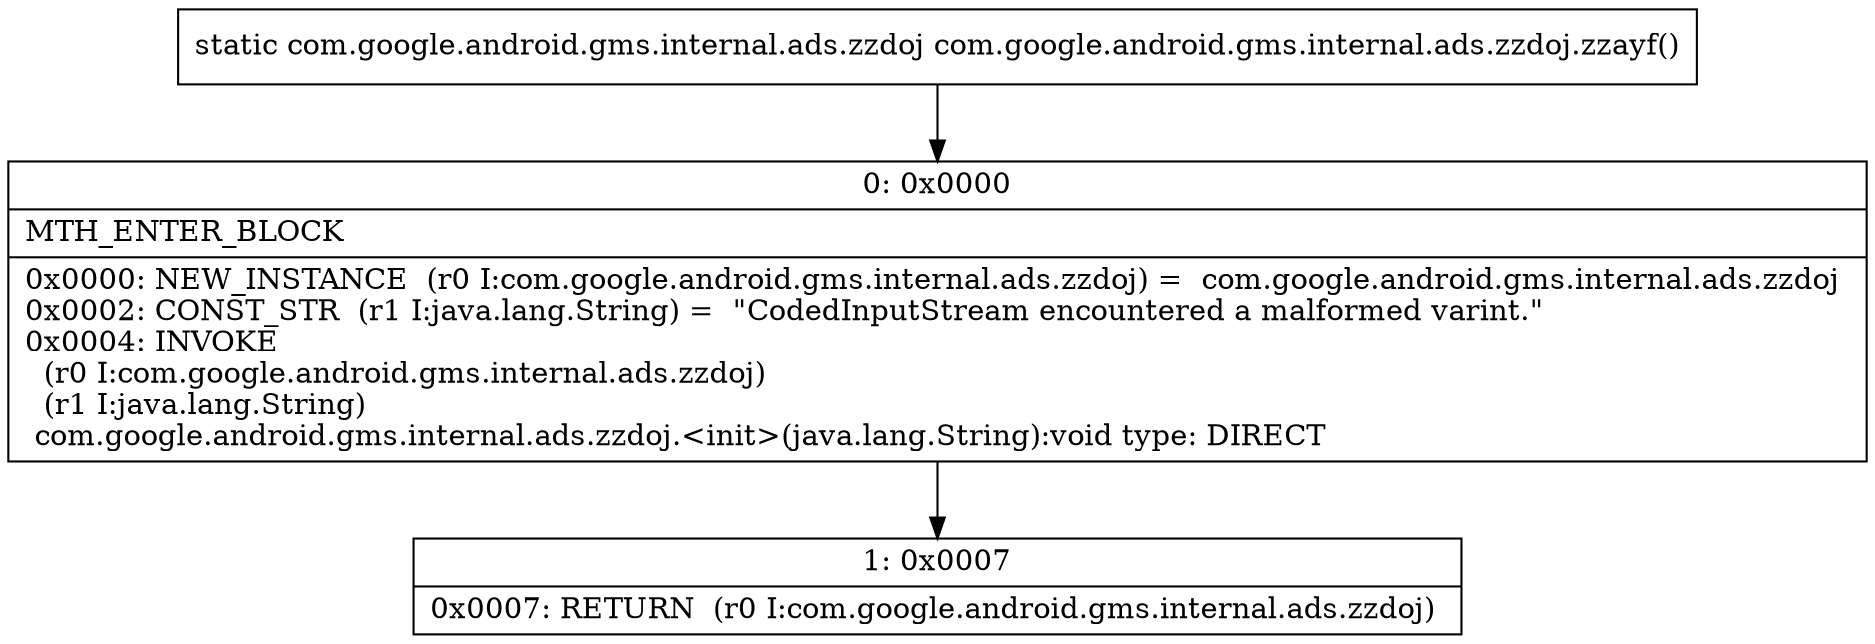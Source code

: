 digraph "CFG forcom.google.android.gms.internal.ads.zzdoj.zzayf()Lcom\/google\/android\/gms\/internal\/ads\/zzdoj;" {
Node_0 [shape=record,label="{0\:\ 0x0000|MTH_ENTER_BLOCK\l|0x0000: NEW_INSTANCE  (r0 I:com.google.android.gms.internal.ads.zzdoj) =  com.google.android.gms.internal.ads.zzdoj \l0x0002: CONST_STR  (r1 I:java.lang.String) =  \"CodedInputStream encountered a malformed varint.\" \l0x0004: INVOKE  \l  (r0 I:com.google.android.gms.internal.ads.zzdoj)\l  (r1 I:java.lang.String)\l com.google.android.gms.internal.ads.zzdoj.\<init\>(java.lang.String):void type: DIRECT \l}"];
Node_1 [shape=record,label="{1\:\ 0x0007|0x0007: RETURN  (r0 I:com.google.android.gms.internal.ads.zzdoj) \l}"];
MethodNode[shape=record,label="{static com.google.android.gms.internal.ads.zzdoj com.google.android.gms.internal.ads.zzdoj.zzayf() }"];
MethodNode -> Node_0;
Node_0 -> Node_1;
}


